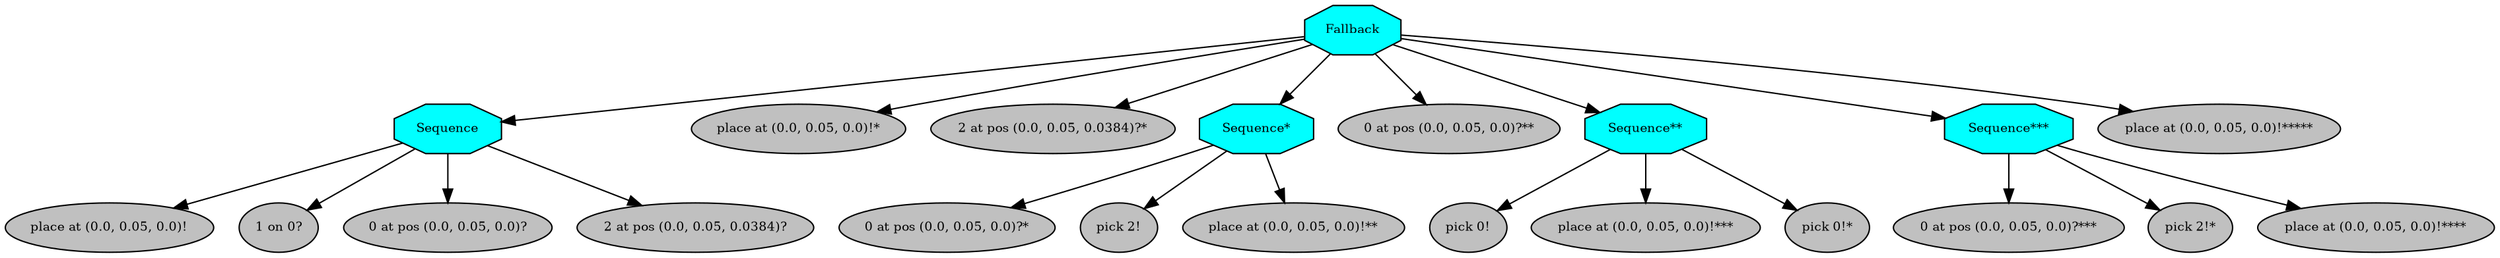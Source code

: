 digraph pastafarianism {
ordering=out;
graph [fontname="times-roman"];
node [fontname="times-roman"];
edge [fontname="times-roman"];
Fallback [fillcolor=cyan, fontcolor=black, fontsize=9, label=Fallback, shape=octagon, style=filled];
Sequence [fillcolor=cyan, fontcolor=black, fontsize=9, label=Sequence, shape=octagon, style=filled];
Fallback -> Sequence;
"place at (0.0, 0.05, 0.0)!" [fillcolor=gray, fontcolor=black, fontsize=9, label="place at (0.0, 0.05, 0.0)!", shape=ellipse, style=filled];
Sequence -> "place at (0.0, 0.05, 0.0)!";
"1 on 0?" [fillcolor=gray, fontcolor=black, fontsize=9, label="1 on 0?", shape=ellipse, style=filled];
Sequence -> "1 on 0?";
"0 at pos (0.0, 0.05, 0.0)?" [fillcolor=gray, fontcolor=black, fontsize=9, label="0 at pos (0.0, 0.05, 0.0)?", shape=ellipse, style=filled];
Sequence -> "0 at pos (0.0, 0.05, 0.0)?";
"2 at pos (0.0, 0.05, 0.0384)?" [fillcolor=gray, fontcolor=black, fontsize=9, label="2 at pos (0.0, 0.05, 0.0384)?", shape=ellipse, style=filled];
Sequence -> "2 at pos (0.0, 0.05, 0.0384)?";
"place at (0.0, 0.05, 0.0)!*" [fillcolor=gray, fontcolor=black, fontsize=9, label="place at (0.0, 0.05, 0.0)!*", shape=ellipse, style=filled];
Fallback -> "place at (0.0, 0.05, 0.0)!*";
"2 at pos (0.0, 0.05, 0.0384)?*" [fillcolor=gray, fontcolor=black, fontsize=9, label="2 at pos (0.0, 0.05, 0.0384)?*", shape=ellipse, style=filled];
Fallback -> "2 at pos (0.0, 0.05, 0.0384)?*";
"Sequence*" [fillcolor=cyan, fontcolor=black, fontsize=9, label="Sequence*", shape=octagon, style=filled];
Fallback -> "Sequence*";
"0 at pos (0.0, 0.05, 0.0)?*" [fillcolor=gray, fontcolor=black, fontsize=9, label="0 at pos (0.0, 0.05, 0.0)?*", shape=ellipse, style=filled];
"Sequence*" -> "0 at pos (0.0, 0.05, 0.0)?*";
"pick 2!" [fillcolor=gray, fontcolor=black, fontsize=9, label="pick 2!", shape=ellipse, style=filled];
"Sequence*" -> "pick 2!";
"place at (0.0, 0.05, 0.0)!**" [fillcolor=gray, fontcolor=black, fontsize=9, label="place at (0.0, 0.05, 0.0)!**", shape=ellipse, style=filled];
"Sequence*" -> "place at (0.0, 0.05, 0.0)!**";
"0 at pos (0.0, 0.05, 0.0)?**" [fillcolor=gray, fontcolor=black, fontsize=9, label="0 at pos (0.0, 0.05, 0.0)?**", shape=ellipse, style=filled];
Fallback -> "0 at pos (0.0, 0.05, 0.0)?**";
"Sequence**" [fillcolor=cyan, fontcolor=black, fontsize=9, label="Sequence**", shape=octagon, style=filled];
Fallback -> "Sequence**";
"pick 0!" [fillcolor=gray, fontcolor=black, fontsize=9, label="pick 0!", shape=ellipse, style=filled];
"Sequence**" -> "pick 0!";
"place at (0.0, 0.05, 0.0)!***" [fillcolor=gray, fontcolor=black, fontsize=9, label="place at (0.0, 0.05, 0.0)!***", shape=ellipse, style=filled];
"Sequence**" -> "place at (0.0, 0.05, 0.0)!***";
"pick 0!*" [fillcolor=gray, fontcolor=black, fontsize=9, label="pick 0!*", shape=ellipse, style=filled];
"Sequence**" -> "pick 0!*";
"Sequence***" [fillcolor=cyan, fontcolor=black, fontsize=9, label="Sequence***", shape=octagon, style=filled];
Fallback -> "Sequence***";
"0 at pos (0.0, 0.05, 0.0)?***" [fillcolor=gray, fontcolor=black, fontsize=9, label="0 at pos (0.0, 0.05, 0.0)?***", shape=ellipse, style=filled];
"Sequence***" -> "0 at pos (0.0, 0.05, 0.0)?***";
"pick 2!*" [fillcolor=gray, fontcolor=black, fontsize=9, label="pick 2!*", shape=ellipse, style=filled];
"Sequence***" -> "pick 2!*";
"place at (0.0, 0.05, 0.0)!****" [fillcolor=gray, fontcolor=black, fontsize=9, label="place at (0.0, 0.05, 0.0)!****", shape=ellipse, style=filled];
"Sequence***" -> "place at (0.0, 0.05, 0.0)!****";
"place at (0.0, 0.05, 0.0)!*****" [fillcolor=gray, fontcolor=black, fontsize=9, label="place at (0.0, 0.05, 0.0)!*****", shape=ellipse, style=filled];
Fallback -> "place at (0.0, 0.05, 0.0)!*****";
}
